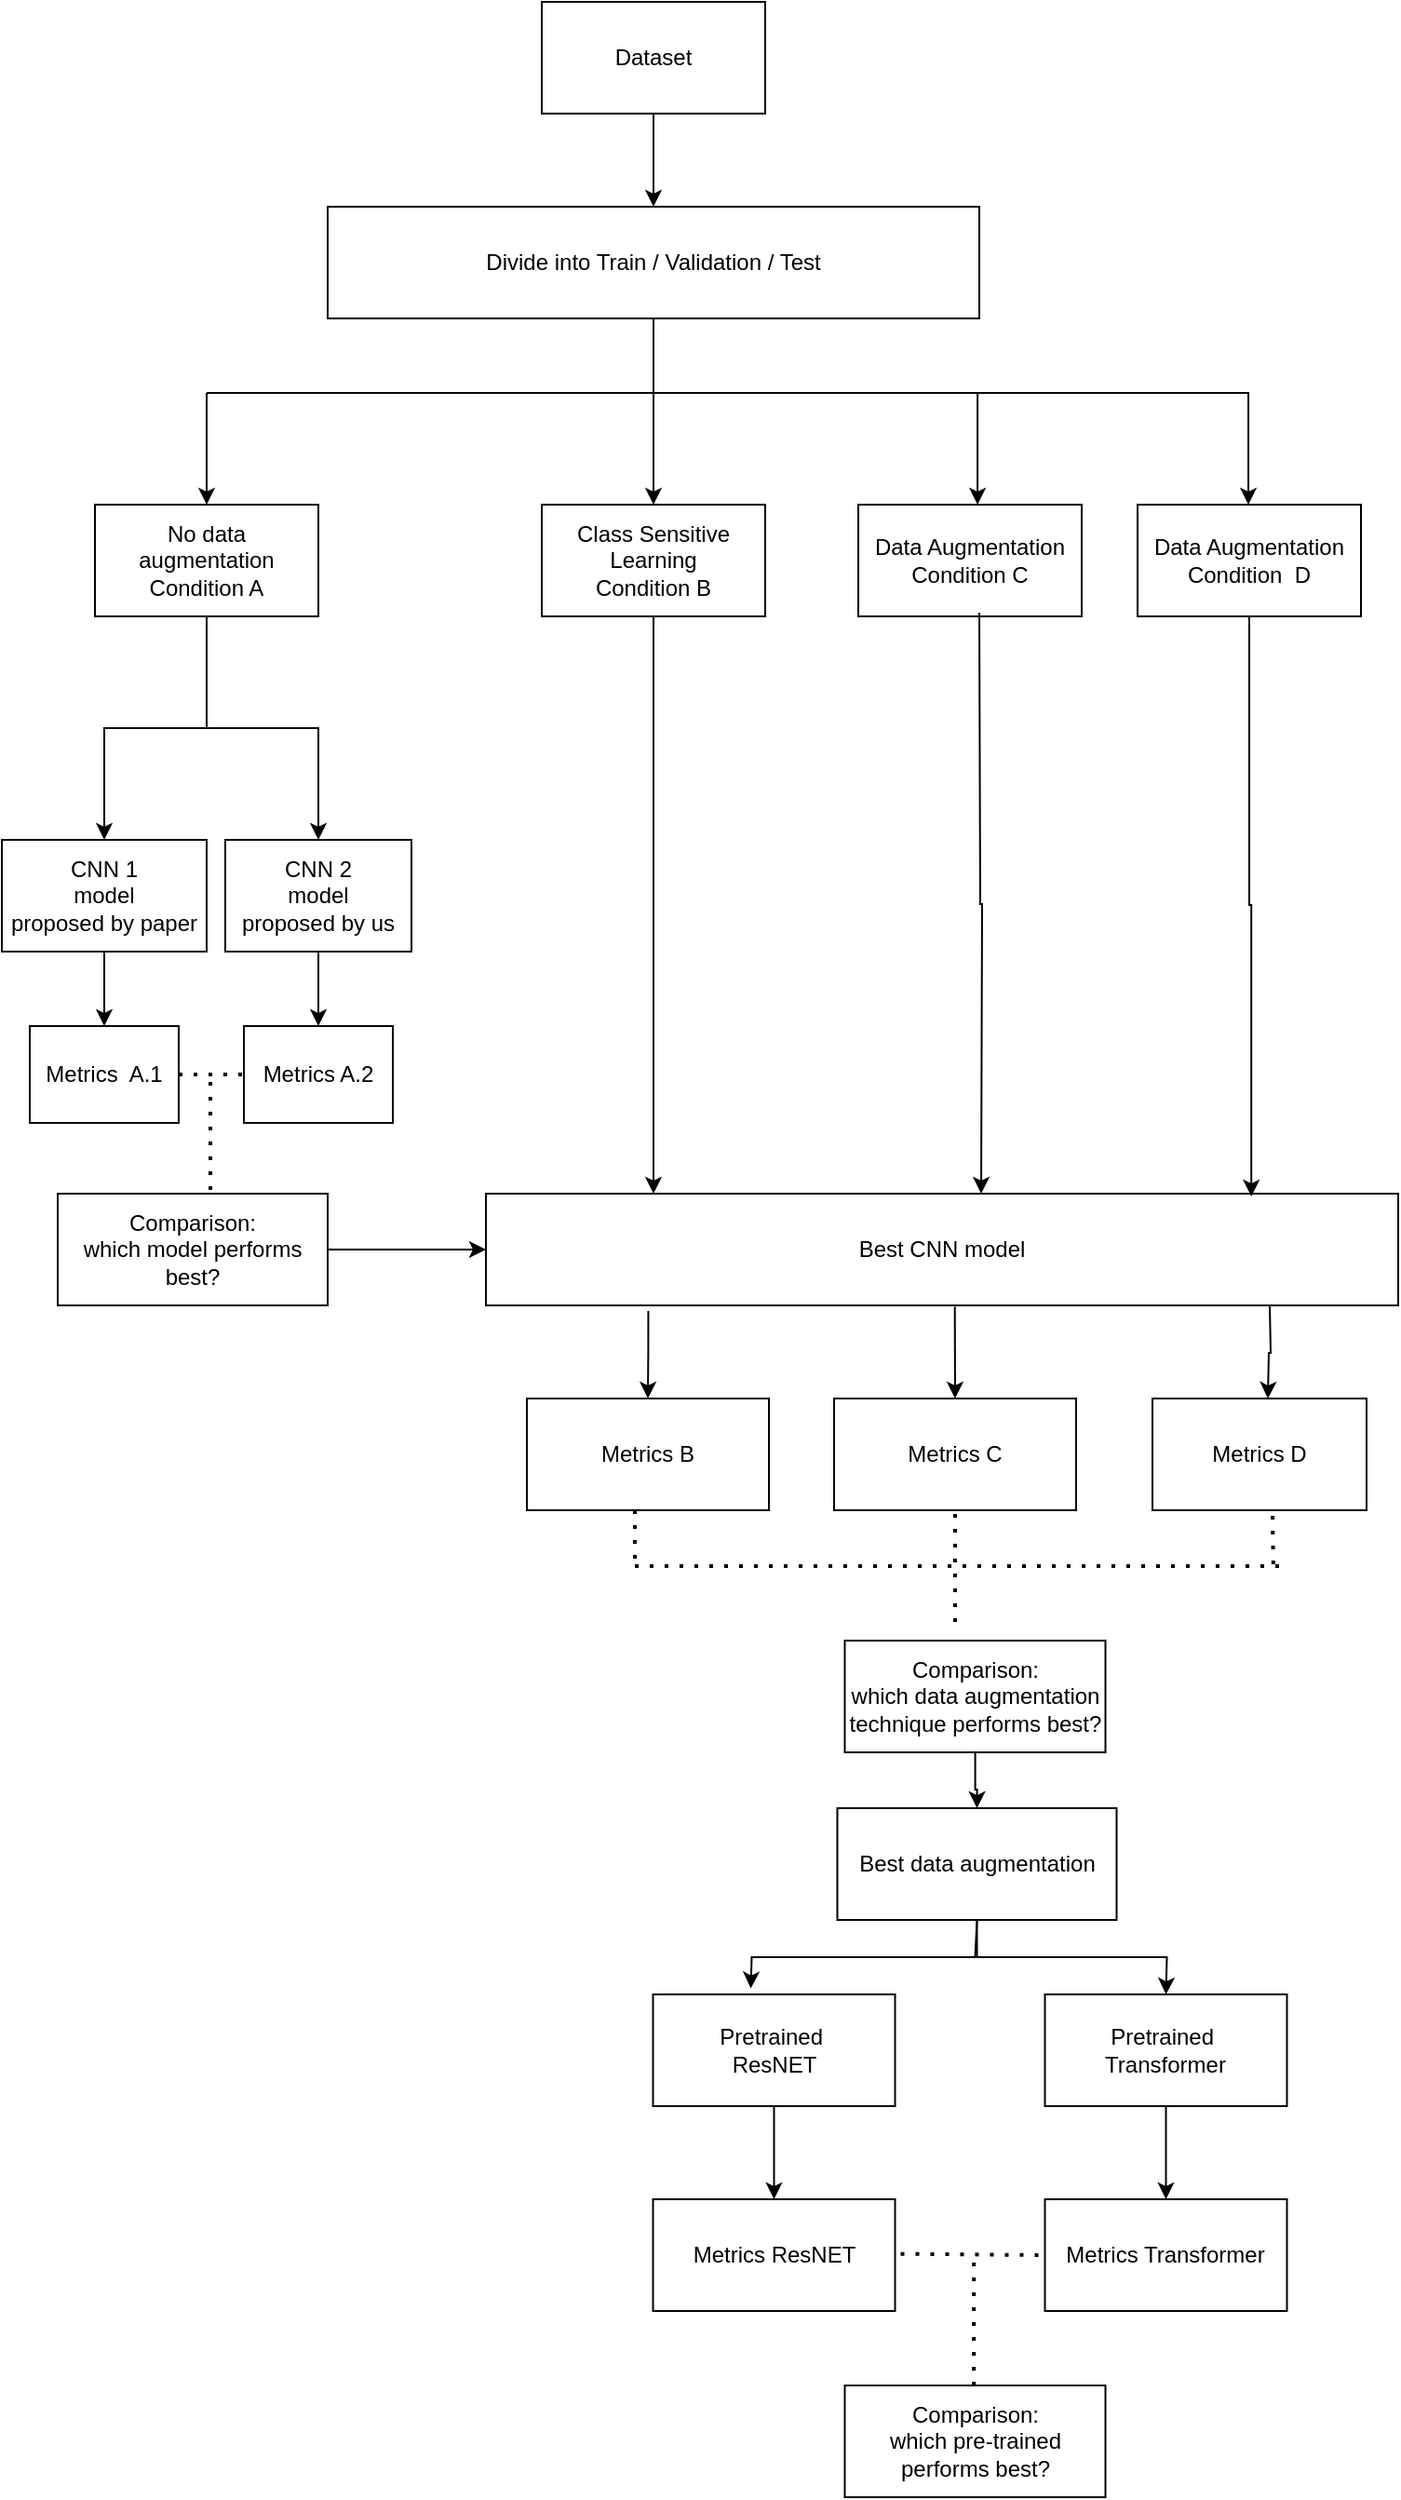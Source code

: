 <mxfile version="22.1.3" type="device">
  <diagram name="Page-1" id="AOHJq-gWs2Hb52TCvAqa">
    <mxGraphModel dx="1000" dy="530" grid="1" gridSize="10" guides="1" tooltips="1" connect="1" arrows="1" fold="1" page="1" pageScale="1" pageWidth="850" pageHeight="4000" math="0" shadow="0">
      <root>
        <mxCell id="0" />
        <mxCell id="1" parent="0" />
        <mxCell id="Y_l35wtoBxG53FWhyY2N-1" value="Dataset" style="rounded=0;whiteSpace=wrap;html=1;" vertex="1" parent="1">
          <mxGeometry x="350" y="10" width="120" height="60" as="geometry" />
        </mxCell>
        <mxCell id="Y_l35wtoBxG53FWhyY2N-55" style="edgeStyle=orthogonalEdgeStyle;rounded=0;orthogonalLoop=1;jettySize=auto;html=1;exitX=0.5;exitY=1;exitDx=0;exitDy=0;entryX=0.5;entryY=0;entryDx=0;entryDy=0;" edge="1" parent="1" source="Y_l35wtoBxG53FWhyY2N-2" target="Y_l35wtoBxG53FWhyY2N-5">
          <mxGeometry relative="1" as="geometry" />
        </mxCell>
        <mxCell id="Y_l35wtoBxG53FWhyY2N-56" style="edgeStyle=orthogonalEdgeStyle;rounded=0;orthogonalLoop=1;jettySize=auto;html=1;" edge="1" parent="1" source="Y_l35wtoBxG53FWhyY2N-2" target="Y_l35wtoBxG53FWhyY2N-29">
          <mxGeometry relative="1" as="geometry" />
        </mxCell>
        <mxCell id="Y_l35wtoBxG53FWhyY2N-2" value="No data augmentation&lt;br&gt;Condition A" style="rounded=0;whiteSpace=wrap;html=1;" vertex="1" parent="1">
          <mxGeometry x="110" y="280" width="120" height="60" as="geometry" />
        </mxCell>
        <mxCell id="Y_l35wtoBxG53FWhyY2N-69" style="edgeStyle=orthogonalEdgeStyle;rounded=0;orthogonalLoop=1;jettySize=auto;html=1;" edge="1" parent="1" source="Y_l35wtoBxG53FWhyY2N-3">
          <mxGeometry relative="1" as="geometry">
            <mxPoint x="410" y="650" as="targetPoint" />
          </mxGeometry>
        </mxCell>
        <mxCell id="Y_l35wtoBxG53FWhyY2N-3" value="Class Sensitive Learning&lt;br&gt;Condition B" style="rounded=0;whiteSpace=wrap;html=1;" vertex="1" parent="1">
          <mxGeometry x="350" y="280" width="120" height="60" as="geometry" />
        </mxCell>
        <mxCell id="Y_l35wtoBxG53FWhyY2N-4" value="Data Augmentation&lt;br&gt;Condition&amp;nbsp; D" style="rounded=0;whiteSpace=wrap;html=1;" vertex="1" parent="1">
          <mxGeometry x="670" y="280" width="120" height="60" as="geometry" />
        </mxCell>
        <mxCell id="Y_l35wtoBxG53FWhyY2N-61" value="" style="edgeStyle=orthogonalEdgeStyle;rounded=0;orthogonalLoop=1;jettySize=auto;html=1;" edge="1" parent="1" source="Y_l35wtoBxG53FWhyY2N-5" target="Y_l35wtoBxG53FWhyY2N-6">
          <mxGeometry relative="1" as="geometry" />
        </mxCell>
        <mxCell id="Y_l35wtoBxG53FWhyY2N-5" value="CNN 1&lt;br&gt;model &lt;br&gt;proposed by paper" style="rounded=0;whiteSpace=wrap;html=1;" vertex="1" parent="1">
          <mxGeometry x="60" y="460" width="110" height="60" as="geometry" />
        </mxCell>
        <mxCell id="Y_l35wtoBxG53FWhyY2N-11" value="Divide into Train / Validation / Test" style="rounded=0;whiteSpace=wrap;html=1;" vertex="1" parent="1">
          <mxGeometry x="235" y="120" width="350" height="60" as="geometry" />
        </mxCell>
        <mxCell id="Y_l35wtoBxG53FWhyY2N-12" value="Best data augmentation" style="rounded=0;whiteSpace=wrap;html=1;" vertex="1" parent="1">
          <mxGeometry x="508.75" y="980" width="150" height="60" as="geometry" />
        </mxCell>
        <mxCell id="Y_l35wtoBxG53FWhyY2N-85" style="edgeStyle=orthogonalEdgeStyle;rounded=0;orthogonalLoop=1;jettySize=auto;html=1;entryX=0.5;entryY=0;entryDx=0;entryDy=0;" edge="1" parent="1" source="Y_l35wtoBxG53FWhyY2N-13" target="Y_l35wtoBxG53FWhyY2N-81">
          <mxGeometry relative="1" as="geometry" />
        </mxCell>
        <mxCell id="Y_l35wtoBxG53FWhyY2N-13" value="Pretrained&amp;nbsp;&lt;br&gt;ResNET" style="rounded=0;whiteSpace=wrap;html=1;" vertex="1" parent="1">
          <mxGeometry x="409.75" y="1080" width="130" height="60" as="geometry" />
        </mxCell>
        <mxCell id="Y_l35wtoBxG53FWhyY2N-15" value="" style="endArrow=classic;html=1;rounded=0;" edge="1" parent="1">
          <mxGeometry width="50" height="50" relative="1" as="geometry">
            <mxPoint x="209.5" y="680" as="sourcePoint" />
            <mxPoint x="209.5" y="680" as="targetPoint" />
          </mxGeometry>
        </mxCell>
        <mxCell id="Y_l35wtoBxG53FWhyY2N-19" value="" style="endArrow=classic;html=1;rounded=0;exitX=0.5;exitY=1;exitDx=0;exitDy=0;" edge="1" parent="1" source="Y_l35wtoBxG53FWhyY2N-11" target="Y_l35wtoBxG53FWhyY2N-3">
          <mxGeometry width="50" height="50" relative="1" as="geometry">
            <mxPoint x="410" y="190" as="sourcePoint" />
            <mxPoint x="410" y="190" as="targetPoint" />
          </mxGeometry>
        </mxCell>
        <mxCell id="Y_l35wtoBxG53FWhyY2N-21" value="" style="endArrow=none;html=1;rounded=0;" edge="1" parent="1">
          <mxGeometry width="50" height="50" relative="1" as="geometry">
            <mxPoint x="170" y="220" as="sourcePoint" />
            <mxPoint x="730" y="220" as="targetPoint" />
          </mxGeometry>
        </mxCell>
        <mxCell id="Y_l35wtoBxG53FWhyY2N-22" value="" style="endArrow=classic;html=1;rounded=0;entryX=0.5;entryY=0;entryDx=0;entryDy=0;" edge="1" parent="1" target="Y_l35wtoBxG53FWhyY2N-2">
          <mxGeometry width="50" height="50" relative="1" as="geometry">
            <mxPoint x="170" y="220" as="sourcePoint" />
            <mxPoint x="430" y="280" as="targetPoint" />
          </mxGeometry>
        </mxCell>
        <mxCell id="Y_l35wtoBxG53FWhyY2N-24" value="" style="endArrow=classic;html=1;rounded=0;entryX=0.5;entryY=0;entryDx=0;entryDy=0;" edge="1" parent="1">
          <mxGeometry width="50" height="50" relative="1" as="geometry">
            <mxPoint x="729.52" y="220" as="sourcePoint" />
            <mxPoint x="729.52" y="280" as="targetPoint" />
          </mxGeometry>
        </mxCell>
        <mxCell id="Y_l35wtoBxG53FWhyY2N-25" value="" style="endArrow=classic;html=1;rounded=0;entryX=0.5;entryY=0;entryDx=0;entryDy=0;exitX=0.5;exitY=1;exitDx=0;exitDy=0;" edge="1" parent="1" source="Y_l35wtoBxG53FWhyY2N-1" target="Y_l35wtoBxG53FWhyY2N-11">
          <mxGeometry width="50" height="50" relative="1" as="geometry">
            <mxPoint x="404.5" y="70" as="sourcePoint" />
            <mxPoint x="404.5" y="110" as="targetPoint" />
          </mxGeometry>
        </mxCell>
        <mxCell id="Y_l35wtoBxG53FWhyY2N-62" value="" style="edgeStyle=orthogonalEdgeStyle;rounded=0;orthogonalLoop=1;jettySize=auto;html=1;" edge="1" parent="1" source="Y_l35wtoBxG53FWhyY2N-29" target="Y_l35wtoBxG53FWhyY2N-57">
          <mxGeometry relative="1" as="geometry" />
        </mxCell>
        <mxCell id="Y_l35wtoBxG53FWhyY2N-29" value="CNN 2&lt;br&gt;model &lt;br&gt;proposed by us" style="rounded=0;whiteSpace=wrap;html=1;" vertex="1" parent="1">
          <mxGeometry x="180" y="460" width="100" height="60" as="geometry" />
        </mxCell>
        <mxCell id="Y_l35wtoBxG53FWhyY2N-6" value="Metrics&amp;nbsp; A.1" style="rounded=0;whiteSpace=wrap;html=1;" vertex="1" parent="1">
          <mxGeometry x="75" y="560" width="80" height="52" as="geometry" />
        </mxCell>
        <mxCell id="Y_l35wtoBxG53FWhyY2N-40" value="Metrics B" style="rounded=0;whiteSpace=wrap;html=1;" vertex="1" parent="1">
          <mxGeometry x="342" y="760" width="130" height="60" as="geometry" />
        </mxCell>
        <mxCell id="Y_l35wtoBxG53FWhyY2N-41" value="Metrics D" style="rounded=0;whiteSpace=wrap;html=1;" vertex="1" parent="1">
          <mxGeometry x="678" y="760" width="115" height="60" as="geometry" />
        </mxCell>
        <mxCell id="Y_l35wtoBxG53FWhyY2N-71" style="edgeStyle=orthogonalEdgeStyle;rounded=0;orthogonalLoop=1;jettySize=auto;html=1;exitX=0.178;exitY=1.051;exitDx=0;exitDy=0;exitPerimeter=0;" edge="1" parent="1" source="Y_l35wtoBxG53FWhyY2N-42" target="Y_l35wtoBxG53FWhyY2N-40">
          <mxGeometry relative="1" as="geometry">
            <mxPoint x="410" y="720" as="sourcePoint" />
          </mxGeometry>
        </mxCell>
        <mxCell id="Y_l35wtoBxG53FWhyY2N-42" value="Best CNN model" style="rounded=0;whiteSpace=wrap;html=1;" vertex="1" parent="1">
          <mxGeometry x="320" y="650" width="490" height="60" as="geometry" />
        </mxCell>
        <mxCell id="Y_l35wtoBxG53FWhyY2N-57" value="Metrics A.2" style="rounded=0;whiteSpace=wrap;html=1;" vertex="1" parent="1">
          <mxGeometry x="190" y="560" width="80" height="52" as="geometry" />
        </mxCell>
        <mxCell id="Y_l35wtoBxG53FWhyY2N-63" value="" style="endArrow=none;dashed=1;html=1;dashPattern=1 3;strokeWidth=2;rounded=0;exitX=1;exitY=0.5;exitDx=0;exitDy=0;entryX=0;entryY=0.5;entryDx=0;entryDy=0;" edge="1" parent="1" source="Y_l35wtoBxG53FWhyY2N-6" target="Y_l35wtoBxG53FWhyY2N-57">
          <mxGeometry width="50" height="50" relative="1" as="geometry">
            <mxPoint x="300" y="540" as="sourcePoint" />
            <mxPoint x="350" y="490" as="targetPoint" />
          </mxGeometry>
        </mxCell>
        <mxCell id="Y_l35wtoBxG53FWhyY2N-64" value="" style="endArrow=none;dashed=1;html=1;dashPattern=1 3;strokeWidth=2;rounded=0;" edge="1" parent="1">
          <mxGeometry width="50" height="50" relative="1" as="geometry">
            <mxPoint x="172" y="590" as="sourcePoint" />
            <mxPoint x="172" y="650" as="targetPoint" />
          </mxGeometry>
        </mxCell>
        <mxCell id="Y_l35wtoBxG53FWhyY2N-68" style="edgeStyle=orthogonalEdgeStyle;rounded=0;orthogonalLoop=1;jettySize=auto;html=1;entryX=0;entryY=0.5;entryDx=0;entryDy=0;" edge="1" parent="1" source="Y_l35wtoBxG53FWhyY2N-67" target="Y_l35wtoBxG53FWhyY2N-42">
          <mxGeometry relative="1" as="geometry" />
        </mxCell>
        <mxCell id="Y_l35wtoBxG53FWhyY2N-67" value="Comparison:&lt;br style=&quot;border-color: var(--border-color);&quot;&gt;&lt;span style=&quot;&quot;&gt;which model performs best?&lt;/span&gt;" style="rounded=0;whiteSpace=wrap;html=1;" vertex="1" parent="1">
          <mxGeometry x="90" y="650" width="145" height="60" as="geometry" />
        </mxCell>
        <mxCell id="Y_l35wtoBxG53FWhyY2N-70" style="edgeStyle=orthogonalEdgeStyle;rounded=0;orthogonalLoop=1;jettySize=auto;html=1;entryX=0.839;entryY=0.025;entryDx=0;entryDy=0;entryPerimeter=0;" edge="1" parent="1" source="Y_l35wtoBxG53FWhyY2N-4" target="Y_l35wtoBxG53FWhyY2N-42">
          <mxGeometry relative="1" as="geometry" />
        </mxCell>
        <mxCell id="Y_l35wtoBxG53FWhyY2N-72" style="edgeStyle=orthogonalEdgeStyle;rounded=0;orthogonalLoop=1;jettySize=auto;html=1;exitX=0.25;exitY=1;exitDx=0;exitDy=0;" edge="1" parent="1">
          <mxGeometry relative="1" as="geometry">
            <mxPoint x="741" y="710" as="sourcePoint" />
            <mxPoint x="740" y="760" as="targetPoint" />
          </mxGeometry>
        </mxCell>
        <mxCell id="Y_l35wtoBxG53FWhyY2N-73" value="" style="endArrow=none;dashed=1;html=1;dashPattern=1 3;strokeWidth=2;rounded=0;exitX=1;exitY=0.5;exitDx=0;exitDy=0;" edge="1" parent="1">
          <mxGeometry width="50" height="50" relative="1" as="geometry">
            <mxPoint x="400" y="820" as="sourcePoint" />
            <mxPoint x="400" y="849.53" as="targetPoint" />
            <Array as="points">
              <mxPoint x="400" y="839.53" />
            </Array>
          </mxGeometry>
        </mxCell>
        <mxCell id="Y_l35wtoBxG53FWhyY2N-74" value="" style="endArrow=none;dashed=1;html=1;dashPattern=1 3;strokeWidth=2;rounded=0;" edge="1" parent="1">
          <mxGeometry width="50" height="50" relative="1" as="geometry">
            <mxPoint x="400" y="850" as="sourcePoint" />
            <mxPoint x="750" y="850" as="targetPoint" />
          </mxGeometry>
        </mxCell>
        <mxCell id="Y_l35wtoBxG53FWhyY2N-76" style="edgeStyle=orthogonalEdgeStyle;rounded=0;orthogonalLoop=1;jettySize=auto;html=1;entryX=0.5;entryY=0;entryDx=0;entryDy=0;" edge="1" parent="1" source="Y_l35wtoBxG53FWhyY2N-75" target="Y_l35wtoBxG53FWhyY2N-12">
          <mxGeometry relative="1" as="geometry" />
        </mxCell>
        <mxCell id="Y_l35wtoBxG53FWhyY2N-75" value="Comparison:&lt;br style=&quot;border-color: var(--border-color);&quot;&gt;&lt;span style=&quot;&quot;&gt;which data augmentation technique performs best?&lt;/span&gt;" style="rounded=0;whiteSpace=wrap;html=1;" vertex="1" parent="1">
          <mxGeometry x="512.75" y="890" width="140" height="60" as="geometry" />
        </mxCell>
        <mxCell id="Y_l35wtoBxG53FWhyY2N-86" style="edgeStyle=orthogonalEdgeStyle;rounded=0;orthogonalLoop=1;jettySize=auto;html=1;entryX=0.5;entryY=0;entryDx=0;entryDy=0;" edge="1" parent="1" source="Y_l35wtoBxG53FWhyY2N-78" target="Y_l35wtoBxG53FWhyY2N-82">
          <mxGeometry relative="1" as="geometry" />
        </mxCell>
        <mxCell id="Y_l35wtoBxG53FWhyY2N-78" value="Pretrained&amp;nbsp;&lt;br&gt;Transformer" style="rounded=0;whiteSpace=wrap;html=1;" vertex="1" parent="1">
          <mxGeometry x="620.25" y="1080" width="130" height="60" as="geometry" />
        </mxCell>
        <mxCell id="Y_l35wtoBxG53FWhyY2N-79" value="" style="endArrow=classic;html=1;rounded=0;exitX=0.5;exitY=1;exitDx=0;exitDy=0;entryX=0.404;entryY=-0.054;entryDx=0;entryDy=0;entryPerimeter=0;" edge="1" parent="1" source="Y_l35wtoBxG53FWhyY2N-12" target="Y_l35wtoBxG53FWhyY2N-13">
          <mxGeometry width="50" height="50" relative="1" as="geometry">
            <mxPoint x="402.75" y="1070" as="sourcePoint" />
            <mxPoint x="452.75" y="1020" as="targetPoint" />
            <Array as="points">
              <mxPoint x="582.75" y="1060" />
              <mxPoint x="462.75" y="1060" />
            </Array>
          </mxGeometry>
        </mxCell>
        <mxCell id="Y_l35wtoBxG53FWhyY2N-80" value="" style="endArrow=classic;html=1;rounded=0;exitX=0.5;exitY=1;exitDx=0;exitDy=0;entryX=0.5;entryY=0;entryDx=0;entryDy=0;" edge="1" parent="1" source="Y_l35wtoBxG53FWhyY2N-12" target="Y_l35wtoBxG53FWhyY2N-78">
          <mxGeometry width="50" height="50" relative="1" as="geometry">
            <mxPoint x="402.75" y="1070" as="sourcePoint" />
            <mxPoint x="452.75" y="1020" as="targetPoint" />
            <Array as="points">
              <mxPoint x="583.75" y="1060" />
              <mxPoint x="685.75" y="1060" />
            </Array>
          </mxGeometry>
        </mxCell>
        <mxCell id="Y_l35wtoBxG53FWhyY2N-81" value="Metrics ResNET" style="rounded=0;whiteSpace=wrap;html=1;" vertex="1" parent="1">
          <mxGeometry x="409.75" y="1190" width="130" height="60" as="geometry" />
        </mxCell>
        <mxCell id="Y_l35wtoBxG53FWhyY2N-82" value="Metrics Transformer" style="rounded=0;whiteSpace=wrap;html=1;" vertex="1" parent="1">
          <mxGeometry x="620.25" y="1190" width="130" height="60" as="geometry" />
        </mxCell>
        <mxCell id="Y_l35wtoBxG53FWhyY2N-87" value="" style="endArrow=none;dashed=1;html=1;dashPattern=1 3;strokeWidth=2;rounded=0;entryX=0;entryY=0.5;entryDx=0;entryDy=0;" edge="1" parent="1" target="Y_l35wtoBxG53FWhyY2N-82">
          <mxGeometry width="50" height="50" relative="1" as="geometry">
            <mxPoint x="542.75" y="1219.33" as="sourcePoint" />
            <mxPoint x="602.75" y="1219.33" as="targetPoint" />
          </mxGeometry>
        </mxCell>
        <mxCell id="Y_l35wtoBxG53FWhyY2N-88" value="" style="endArrow=none;dashed=1;html=1;dashPattern=1 3;strokeWidth=2;rounded=0;" edge="1" parent="1">
          <mxGeometry width="50" height="50" relative="1" as="geometry">
            <mxPoint x="582.08" y="1290" as="sourcePoint" />
            <mxPoint x="582.08" y="1220" as="targetPoint" />
          </mxGeometry>
        </mxCell>
        <mxCell id="Y_l35wtoBxG53FWhyY2N-89" value="Comparison:&lt;br style=&quot;border-color: var(--border-color);&quot;&gt;&lt;span style=&quot;&quot;&gt;which pre-trained performs best?&lt;/span&gt;" style="rounded=0;whiteSpace=wrap;html=1;" vertex="1" parent="1">
          <mxGeometry x="512.75" y="1290" width="140" height="60" as="geometry" />
        </mxCell>
        <mxCell id="Y_l35wtoBxG53FWhyY2N-90" value="Data Augmentation&lt;br&gt;Condition C" style="rounded=0;whiteSpace=wrap;html=1;" vertex="1" parent="1">
          <mxGeometry x="520" y="280" width="120" height="60" as="geometry" />
        </mxCell>
        <mxCell id="Y_l35wtoBxG53FWhyY2N-91" value="" style="endArrow=classic;html=1;rounded=0;entryX=0.5;entryY=0;entryDx=0;entryDy=0;" edge="1" parent="1">
          <mxGeometry width="50" height="50" relative="1" as="geometry">
            <mxPoint x="584.05" y="220" as="sourcePoint" />
            <mxPoint x="584.05" y="280" as="targetPoint" />
          </mxGeometry>
        </mxCell>
        <mxCell id="Y_l35wtoBxG53FWhyY2N-92" style="edgeStyle=orthogonalEdgeStyle;rounded=0;orthogonalLoop=1;jettySize=auto;html=1;entryX=0.839;entryY=0.025;entryDx=0;entryDy=0;entryPerimeter=0;" edge="1" parent="1">
          <mxGeometry relative="1" as="geometry">
            <mxPoint x="585" y="338" as="sourcePoint" />
            <mxPoint x="586" y="650" as="targetPoint" />
          </mxGeometry>
        </mxCell>
        <mxCell id="Y_l35wtoBxG53FWhyY2N-93" value="Metrics C" style="rounded=0;whiteSpace=wrap;html=1;" vertex="1" parent="1">
          <mxGeometry x="507" y="760" width="130" height="60" as="geometry" />
        </mxCell>
        <mxCell id="Y_l35wtoBxG53FWhyY2N-97" value="" style="endArrow=classic;html=1;rounded=0;exitX=0.514;exitY=1.013;exitDx=0;exitDy=0;exitPerimeter=0;entryX=0.5;entryY=0;entryDx=0;entryDy=0;" edge="1" parent="1" source="Y_l35wtoBxG53FWhyY2N-42" target="Y_l35wtoBxG53FWhyY2N-93">
          <mxGeometry width="50" height="50" relative="1" as="geometry">
            <mxPoint x="400" y="680" as="sourcePoint" />
            <mxPoint x="450" y="630" as="targetPoint" />
          </mxGeometry>
        </mxCell>
        <mxCell id="Y_l35wtoBxG53FWhyY2N-98" value="" style="endArrow=none;dashed=1;html=1;dashPattern=1 3;strokeWidth=2;rounded=0;exitX=0.5;exitY=1;exitDx=0;exitDy=0;" edge="1" parent="1">
          <mxGeometry width="50" height="50" relative="1" as="geometry">
            <mxPoint x="742.5" y="823" as="sourcePoint" />
            <mxPoint x="743" y="853" as="targetPoint" />
            <Array as="points" />
          </mxGeometry>
        </mxCell>
        <mxCell id="Y_l35wtoBxG53FWhyY2N-99" value="" style="endArrow=none;dashed=1;html=1;dashPattern=1 3;strokeWidth=2;rounded=0;entryX=0.5;entryY=1;entryDx=0;entryDy=0;" edge="1" parent="1" target="Y_l35wtoBxG53FWhyY2N-93">
          <mxGeometry width="50" height="50" relative="1" as="geometry">
            <mxPoint x="572" y="880" as="sourcePoint" />
            <mxPoint x="410" y="800" as="targetPoint" />
          </mxGeometry>
        </mxCell>
      </root>
    </mxGraphModel>
  </diagram>
</mxfile>
